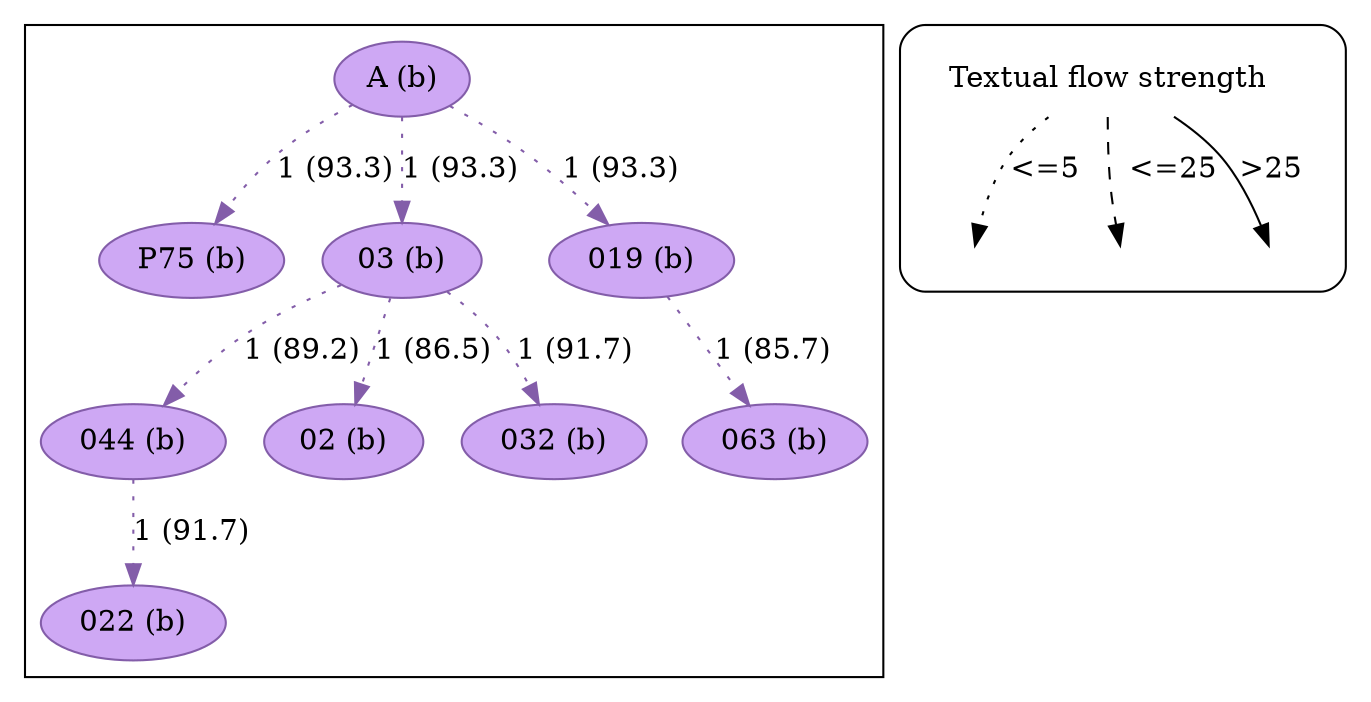 strict digraph  {
	node [label="\N"];
	subgraph cluster_reading {
		A		 [color="#835da9",
			fillcolor="#CEA8F4",
			label="A (b)",
			style=filled];
		P75		 [color="#835da9",
			fillcolor="#CEA8F4",
			label="P75 (b)",
			style=filled];
		A -> P75		 [color="#835da9",
			label="1 (93.3)",
			style=dotted];
		03		 [color="#835da9",
			fillcolor="#CEA8F4",
			label="03 (b)",
			style=filled];
		A -> 03		 [color="#835da9",
			label="1 (93.3)",
			style=dotted];
		019		 [color="#835da9",
			fillcolor="#CEA8F4",
			label="019 (b)",
			style=filled];
		A -> 019		 [color="#835da9",
			label="1 (93.3)",
			style=dotted];
		044		 [color="#835da9",
			fillcolor="#CEA8F4",
			label="044 (b)",
			style=filled];
		022		 [color="#835da9",
			fillcolor="#CEA8F4",
			label="022 (b)",
			style=filled];
		044 -> 022		 [color="#835da9",
			label="1 (91.7)",
			style=dotted];
		03 -> 044		 [color="#835da9",
			label="1 (89.2)",
			style=dotted];
		02		 [color="#835da9",
			fillcolor="#CEA8F4",
			label="02 (b)",
			style=filled];
		03 -> 02		 [color="#835da9",
			label="1 (86.5)",
			style=dotted];
		032		 [color="#835da9",
			fillcolor="#CEA8F4",
			label="032 (b)",
			style=filled];
		03 -> 032		 [color="#835da9",
			label="1 (91.7)",
			style=dotted];
		063		 [color="#835da9",
			fillcolor="#CEA8F4",
			label="063 (b)",
			style=filled];
		019 -> 063		 [color="#835da9",
			label="1 (85.7)",
			style=dotted];
	}
	subgraph cluster_legend {
		graph [style=rounded];
		leg_s		 [label="Textual flow strength",
			shape=plaintext];
		leg_e1		 [fixedsize=True,
			height=0.2,
			label="",
			style=invis];
		leg_s -> leg_e1		 [label="<=5  ",
			style=dotted];
		leg_e2		 [fixedsize=True,
			height=0.2,
			label="",
			style=invis];
		leg_s -> leg_e2		 [label="  <=25",
			style=dashed];
		leg_e3		 [fixedsize=True,
			height=0.2,
			label="",
			style=invis];
		leg_s -> leg_e3		 [label=">25",
			style=solid];
	}
}
